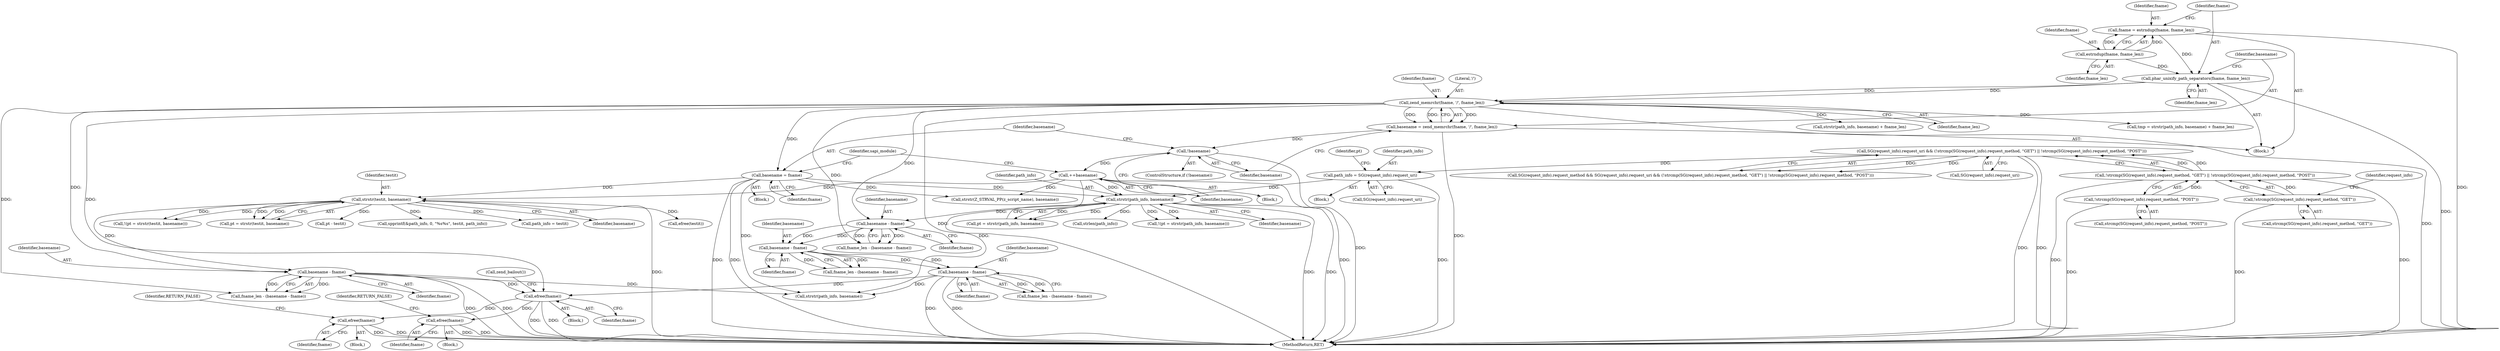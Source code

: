 digraph "0_php_bf58162ddf970f63502837f366930e44d6a992cf@API" {
"1000945" [label="(Call,efree(fname))"];
"1000566" [label="(Call,basename - fname)"];
"1000513" [label="(Call,strstr(testit, basename))"];
"1000318" [label="(Call,basename = fname)"];
"1000310" [label="(Call,zend_memrchr(fname, '/', fname_len))"];
"1000305" [label="(Call,phar_unixify_path_separators(fname, fname_len))"];
"1000300" [label="(Call,fname = estrndup(fname, fname_len))"];
"1000302" [label="(Call,estrndup(fname, fname_len))"];
"1000323" [label="(Call,++basename)"];
"1000315" [label="(Call,!basename)"];
"1000308" [label="(Call,basename = zend_memrchr(fname, '/', fname_len))"];
"1000625" [label="(Call,basename - fname)"];
"1000611" [label="(Call,basename - fname)"];
"1000601" [label="(Call,basename - fname)"];
"1000584" [label="(Call,strstr(path_info, basename))"];
"1000574" [label="(Call,path_info = SG(request_info).request_uri)"];
"1000278" [label="(Call,SG(request_info).request_uri && (!strcmp(SG(request_info).request_method, \"GET\") || !strcmp(SG(request_info).request_method, \"POST\")))"];
"1000283" [label="(Call,!strcmp(SG(request_info).request_method, \"GET\") || !strcmp(SG(request_info).request_method, \"POST\"))"];
"1000284" [label="(Call,!strcmp(SG(request_info).request_method, \"GET\"))"];
"1000291" [label="(Call,!strcmp(SG(request_info).request_method, \"POST\"))"];
"1001009" [label="(Call,efree(fname))"];
"1001023" [label="(Call,efree(fname))"];
"1000574" [label="(Call,path_info = SG(request_info).request_uri)"];
"1000945" [label="(Call,efree(fname))"];
"1000611" [label="(Call,basename - fname)"];
"1000599" [label="(Call,fname_len - (basename - fname))"];
"1000583" [label="(Identifier,pt)"];
"1000307" [label="(Identifier,fname_len)"];
"1000302" [label="(Call,estrndup(fname, fname_len))"];
"1000311" [label="(Identifier,fname)"];
"1000324" [label="(Identifier,basename)"];
"1000318" [label="(Call,basename = fname)"];
"1000319" [label="(Identifier,basename)"];
"1000582" [label="(Call,pt = strstr(path_info, basename))"];
"1000304" [label="(Identifier,fname_len)"];
"1000946" [label="(Identifier,fname)"];
"1000591" [label="(Call,strlen(path_info))"];
"1000626" [label="(Identifier,basename)"];
"1000576" [label="(Call,SG(request_info).request_uri)"];
"1000317" [label="(Block,)"];
"1001010" [label="(Identifier,fname)"];
"1000273" [label="(Call,SG(request_info).request_method && SG(request_info).request_uri && (!strcmp(SG(request_info).request_method, \"GET\") || !strcmp(SG(request_info).request_method, \"POST\")))"];
"1001008" [label="(Block,)"];
"1000306" [label="(Identifier,fname)"];
"1000323" [label="(Call,++basename)"];
"1000566" [label="(Call,basename - fname)"];
"1000517" [label="(Call,efree(testit))"];
"1001030" [label="(MethodReturn,RET)"];
"1000564" [label="(Call,fname_len - (basename - fname))"];
"1000285" [label="(Call,strcmp(SG(request_info).request_method, \"GET\"))"];
"1000320" [label="(Identifier,fname)"];
"1000581" [label="(Call,!(pt = strstr(path_info, basename)))"];
"1000322" [label="(Block,)"];
"1000316" [label="(Identifier,basename)"];
"1000305" [label="(Call,phar_unixify_path_separators(fname, fname_len))"];
"1001023" [label="(Call,efree(fname))"];
"1000623" [label="(Call,fname_len - (basename - fname))"];
"1000613" [label="(Identifier,fname)"];
"1000292" [label="(Call,strcmp(SG(request_info).request_method, \"POST\"))"];
"1000314" [label="(ControlStructure,if (!basename))"];
"1000510" [label="(Call,!(pt = strstr(testit, basename)))"];
"1000295" [label="(Identifier,request_info)"];
"1000601" [label="(Call,basename - fname)"];
"1000612" [label="(Identifier,basename)"];
"1000627" [label="(Identifier,fname)"];
"1000309" [label="(Identifier,basename)"];
"1000308" [label="(Call,basename = zend_memrchr(fname, '/', fname_len))"];
"1000514" [label="(Identifier,testit)"];
"1000944" [label="(Block,)"];
"1000573" [label="(Block,)"];
"1000303" [label="(Identifier,fname)"];
"1000609" [label="(Call,fname_len - (basename - fname))"];
"1001024" [label="(Identifier,fname)"];
"1000511" [label="(Call,pt = strstr(testit, basename))"];
"1000513" [label="(Call,strstr(testit, basename))"];
"1000568" [label="(Identifier,fname)"];
"1000987" [label="(Block,)"];
"1000586" [label="(Identifier,basename)"];
"1000603" [label="(Identifier,fname)"];
"1000575" [label="(Identifier,path_info)"];
"1000585" [label="(Identifier,path_info)"];
"1000315" [label="(Call,!basename)"];
"1000284" [label="(Call,!strcmp(SG(request_info).request_method, \"GET\"))"];
"1000310" [label="(Call,zend_memrchr(fname, '/', fname_len))"];
"1000947" [label="(Call,zend_bailout())"];
"1000867" [label="(Call,strstr(path_info, basename) + fname_len)"];
"1000301" [label="(Identifier,fname)"];
"1000602" [label="(Identifier,basename)"];
"1000283" [label="(Call,!strcmp(SG(request_info).request_method, \"GET\") || !strcmp(SG(request_info).request_method, \"POST\"))"];
"1000561" [label="(Call,pt - testit)"];
"1000313" [label="(Identifier,fname_len)"];
"1000584" [label="(Call,strstr(path_info, basename))"];
"1000868" [label="(Call,strstr(path_info, basename))"];
"1000279" [label="(Call,SG(request_info).request_uri)"];
"1000625" [label="(Call,basename - fname)"];
"1000530" [label="(Call,spprintf(&path_info, 0, \"%s%s\", testit, path_info))"];
"1000865" [label="(Call,tmp = strstr(path_info, basename) + fname_len)"];
"1000278" [label="(Call,SG(request_info).request_uri && (!strcmp(SG(request_info).request_method, \"GET\") || !strcmp(SG(request_info).request_method, \"POST\")))"];
"1000542" [label="(Call,path_info = testit)"];
"1001025" [label="(Identifier,RETURN_FALSE)"];
"1000331" [label="(Identifier,sapi_module)"];
"1000291" [label="(Call,!strcmp(SG(request_info).request_method, \"POST\"))"];
"1000515" [label="(Identifier,basename)"];
"1001011" [label="(Identifier,RETURN_FALSE)"];
"1000312" [label="(Literal,'/')"];
"1000300" [label="(Call,fname = estrndup(fname, fname_len))"];
"1000424" [label="(Call,strstr(Z_STRVAL_PP(z_script_name), basename))"];
"1001009" [label="(Call,efree(fname))"];
"1000182" [label="(Block,)"];
"1000567" [label="(Identifier,basename)"];
"1000945" -> "1000944"  [label="AST: "];
"1000945" -> "1000946"  [label="CFG: "];
"1000946" -> "1000945"  [label="AST: "];
"1000947" -> "1000945"  [label="CFG: "];
"1000945" -> "1001030"  [label="DDG: "];
"1000945" -> "1001030"  [label="DDG: "];
"1000566" -> "1000945"  [label="DDG: "];
"1000310" -> "1000945"  [label="DDG: "];
"1000625" -> "1000945"  [label="DDG: "];
"1000945" -> "1001009"  [label="DDG: "];
"1000945" -> "1001023"  [label="DDG: "];
"1000566" -> "1000564"  [label="AST: "];
"1000566" -> "1000568"  [label="CFG: "];
"1000567" -> "1000566"  [label="AST: "];
"1000568" -> "1000566"  [label="AST: "];
"1000564" -> "1000566"  [label="CFG: "];
"1000566" -> "1001030"  [label="DDG: "];
"1000566" -> "1001030"  [label="DDG: "];
"1000566" -> "1000564"  [label="DDG: "];
"1000566" -> "1000564"  [label="DDG: "];
"1000513" -> "1000566"  [label="DDG: "];
"1000310" -> "1000566"  [label="DDG: "];
"1000566" -> "1000868"  [label="DDG: "];
"1000513" -> "1000511"  [label="AST: "];
"1000513" -> "1000515"  [label="CFG: "];
"1000514" -> "1000513"  [label="AST: "];
"1000515" -> "1000513"  [label="AST: "];
"1000511" -> "1000513"  [label="CFG: "];
"1000513" -> "1001030"  [label="DDG: "];
"1000513" -> "1000510"  [label="DDG: "];
"1000513" -> "1000510"  [label="DDG: "];
"1000513" -> "1000511"  [label="DDG: "];
"1000513" -> "1000511"  [label="DDG: "];
"1000318" -> "1000513"  [label="DDG: "];
"1000323" -> "1000513"  [label="DDG: "];
"1000513" -> "1000517"  [label="DDG: "];
"1000513" -> "1000530"  [label="DDG: "];
"1000513" -> "1000542"  [label="DDG: "];
"1000513" -> "1000561"  [label="DDG: "];
"1000318" -> "1000317"  [label="AST: "];
"1000318" -> "1000320"  [label="CFG: "];
"1000319" -> "1000318"  [label="AST: "];
"1000320" -> "1000318"  [label="AST: "];
"1000331" -> "1000318"  [label="CFG: "];
"1000318" -> "1001030"  [label="DDG: "];
"1000318" -> "1001030"  [label="DDG: "];
"1000310" -> "1000318"  [label="DDG: "];
"1000318" -> "1000424"  [label="DDG: "];
"1000318" -> "1000584"  [label="DDG: "];
"1000318" -> "1000868"  [label="DDG: "];
"1000310" -> "1000308"  [label="AST: "];
"1000310" -> "1000313"  [label="CFG: "];
"1000311" -> "1000310"  [label="AST: "];
"1000312" -> "1000310"  [label="AST: "];
"1000313" -> "1000310"  [label="AST: "];
"1000308" -> "1000310"  [label="CFG: "];
"1000310" -> "1001030"  [label="DDG: "];
"1000310" -> "1001030"  [label="DDG: "];
"1000310" -> "1000308"  [label="DDG: "];
"1000310" -> "1000308"  [label="DDG: "];
"1000310" -> "1000308"  [label="DDG: "];
"1000305" -> "1000310"  [label="DDG: "];
"1000305" -> "1000310"  [label="DDG: "];
"1000310" -> "1000564"  [label="DDG: "];
"1000310" -> "1000599"  [label="DDG: "];
"1000310" -> "1000601"  [label="DDG: "];
"1000310" -> "1000865"  [label="DDG: "];
"1000310" -> "1000867"  [label="DDG: "];
"1000305" -> "1000182"  [label="AST: "];
"1000305" -> "1000307"  [label="CFG: "];
"1000306" -> "1000305"  [label="AST: "];
"1000307" -> "1000305"  [label="AST: "];
"1000309" -> "1000305"  [label="CFG: "];
"1000305" -> "1001030"  [label="DDG: "];
"1000300" -> "1000305"  [label="DDG: "];
"1000302" -> "1000305"  [label="DDG: "];
"1000300" -> "1000182"  [label="AST: "];
"1000300" -> "1000302"  [label="CFG: "];
"1000301" -> "1000300"  [label="AST: "];
"1000302" -> "1000300"  [label="AST: "];
"1000306" -> "1000300"  [label="CFG: "];
"1000300" -> "1001030"  [label="DDG: "];
"1000302" -> "1000300"  [label="DDG: "];
"1000302" -> "1000300"  [label="DDG: "];
"1000302" -> "1000304"  [label="CFG: "];
"1000303" -> "1000302"  [label="AST: "];
"1000304" -> "1000302"  [label="AST: "];
"1000323" -> "1000322"  [label="AST: "];
"1000323" -> "1000324"  [label="CFG: "];
"1000324" -> "1000323"  [label="AST: "];
"1000331" -> "1000323"  [label="CFG: "];
"1000323" -> "1001030"  [label="DDG: "];
"1000315" -> "1000323"  [label="DDG: "];
"1000323" -> "1000424"  [label="DDG: "];
"1000323" -> "1000584"  [label="DDG: "];
"1000323" -> "1000868"  [label="DDG: "];
"1000315" -> "1000314"  [label="AST: "];
"1000315" -> "1000316"  [label="CFG: "];
"1000316" -> "1000315"  [label="AST: "];
"1000319" -> "1000315"  [label="CFG: "];
"1000324" -> "1000315"  [label="CFG: "];
"1000315" -> "1001030"  [label="DDG: "];
"1000308" -> "1000315"  [label="DDG: "];
"1000308" -> "1000182"  [label="AST: "];
"1000309" -> "1000308"  [label="AST: "];
"1000316" -> "1000308"  [label="CFG: "];
"1000308" -> "1001030"  [label="DDG: "];
"1000625" -> "1000623"  [label="AST: "];
"1000625" -> "1000627"  [label="CFG: "];
"1000626" -> "1000625"  [label="AST: "];
"1000627" -> "1000625"  [label="AST: "];
"1000623" -> "1000625"  [label="CFG: "];
"1000625" -> "1001030"  [label="DDG: "];
"1000625" -> "1001030"  [label="DDG: "];
"1000625" -> "1000623"  [label="DDG: "];
"1000625" -> "1000623"  [label="DDG: "];
"1000611" -> "1000625"  [label="DDG: "];
"1000611" -> "1000625"  [label="DDG: "];
"1000625" -> "1000868"  [label="DDG: "];
"1000611" -> "1000609"  [label="AST: "];
"1000611" -> "1000613"  [label="CFG: "];
"1000612" -> "1000611"  [label="AST: "];
"1000613" -> "1000611"  [label="AST: "];
"1000609" -> "1000611"  [label="CFG: "];
"1000611" -> "1000609"  [label="DDG: "];
"1000611" -> "1000609"  [label="DDG: "];
"1000601" -> "1000611"  [label="DDG: "];
"1000601" -> "1000611"  [label="DDG: "];
"1000601" -> "1000599"  [label="AST: "];
"1000601" -> "1000603"  [label="CFG: "];
"1000602" -> "1000601"  [label="AST: "];
"1000603" -> "1000601"  [label="AST: "];
"1000599" -> "1000601"  [label="CFG: "];
"1000601" -> "1000599"  [label="DDG: "];
"1000601" -> "1000599"  [label="DDG: "];
"1000584" -> "1000601"  [label="DDG: "];
"1000584" -> "1000582"  [label="AST: "];
"1000584" -> "1000586"  [label="CFG: "];
"1000585" -> "1000584"  [label="AST: "];
"1000586" -> "1000584"  [label="AST: "];
"1000582" -> "1000584"  [label="CFG: "];
"1000584" -> "1001030"  [label="DDG: "];
"1000584" -> "1001030"  [label="DDG: "];
"1000584" -> "1000581"  [label="DDG: "];
"1000584" -> "1000581"  [label="DDG: "];
"1000584" -> "1000582"  [label="DDG: "];
"1000584" -> "1000582"  [label="DDG: "];
"1000574" -> "1000584"  [label="DDG: "];
"1000584" -> "1000591"  [label="DDG: "];
"1000574" -> "1000573"  [label="AST: "];
"1000574" -> "1000576"  [label="CFG: "];
"1000575" -> "1000574"  [label="AST: "];
"1000576" -> "1000574"  [label="AST: "];
"1000583" -> "1000574"  [label="CFG: "];
"1000574" -> "1001030"  [label="DDG: "];
"1000278" -> "1000574"  [label="DDG: "];
"1000278" -> "1000273"  [label="AST: "];
"1000278" -> "1000279"  [label="CFG: "];
"1000278" -> "1000283"  [label="CFG: "];
"1000279" -> "1000278"  [label="AST: "];
"1000283" -> "1000278"  [label="AST: "];
"1000273" -> "1000278"  [label="CFG: "];
"1000278" -> "1001030"  [label="DDG: "];
"1000278" -> "1001030"  [label="DDG: "];
"1000278" -> "1000273"  [label="DDG: "];
"1000278" -> "1000273"  [label="DDG: "];
"1000283" -> "1000278"  [label="DDG: "];
"1000283" -> "1000278"  [label="DDG: "];
"1000283" -> "1000284"  [label="CFG: "];
"1000283" -> "1000291"  [label="CFG: "];
"1000284" -> "1000283"  [label="AST: "];
"1000291" -> "1000283"  [label="AST: "];
"1000283" -> "1001030"  [label="DDG: "];
"1000283" -> "1001030"  [label="DDG: "];
"1000284" -> "1000283"  [label="DDG: "];
"1000291" -> "1000283"  [label="DDG: "];
"1000284" -> "1000285"  [label="CFG: "];
"1000285" -> "1000284"  [label="AST: "];
"1000295" -> "1000284"  [label="CFG: "];
"1000284" -> "1001030"  [label="DDG: "];
"1000291" -> "1000292"  [label="CFG: "];
"1000292" -> "1000291"  [label="AST: "];
"1000291" -> "1001030"  [label="DDG: "];
"1001009" -> "1001008"  [label="AST: "];
"1001009" -> "1001010"  [label="CFG: "];
"1001010" -> "1001009"  [label="AST: "];
"1001011" -> "1001009"  [label="CFG: "];
"1001009" -> "1001030"  [label="DDG: "];
"1001009" -> "1001030"  [label="DDG: "];
"1001023" -> "1000987"  [label="AST: "];
"1001023" -> "1001024"  [label="CFG: "];
"1001024" -> "1001023"  [label="AST: "];
"1001025" -> "1001023"  [label="CFG: "];
"1001023" -> "1001030"  [label="DDG: "];
"1001023" -> "1001030"  [label="DDG: "];
}
